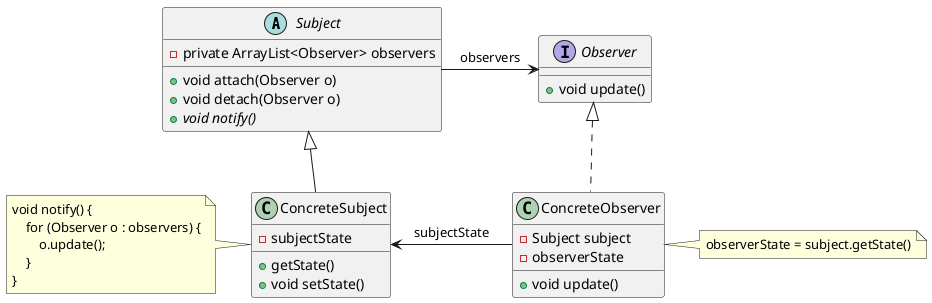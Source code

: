 @startuml

abstract class Subject{
-private ArrayList<Observer> observers
+void attach(Observer o)
+void detach(Observer o)
+{abstract}void notify()
}

class ConcreteSubject extends Subject {
-subjectState
+getState()
+void setState()
}

note left of ConcreteSubject
void notify() {
    for (Observer o : observers) {
        o.update();
    }
}
end note

interface Observer {
+void update()
}

class ConcreteObserver implements Observer {
-Subject subject
-observerState
+void update()
}

note right of ConcreteObserver
observerState = subject.getState()
end note

Subject -right-> Observer : observers
ConcreteObserver -left-> ConcreteSubject : subjectState

@enduml